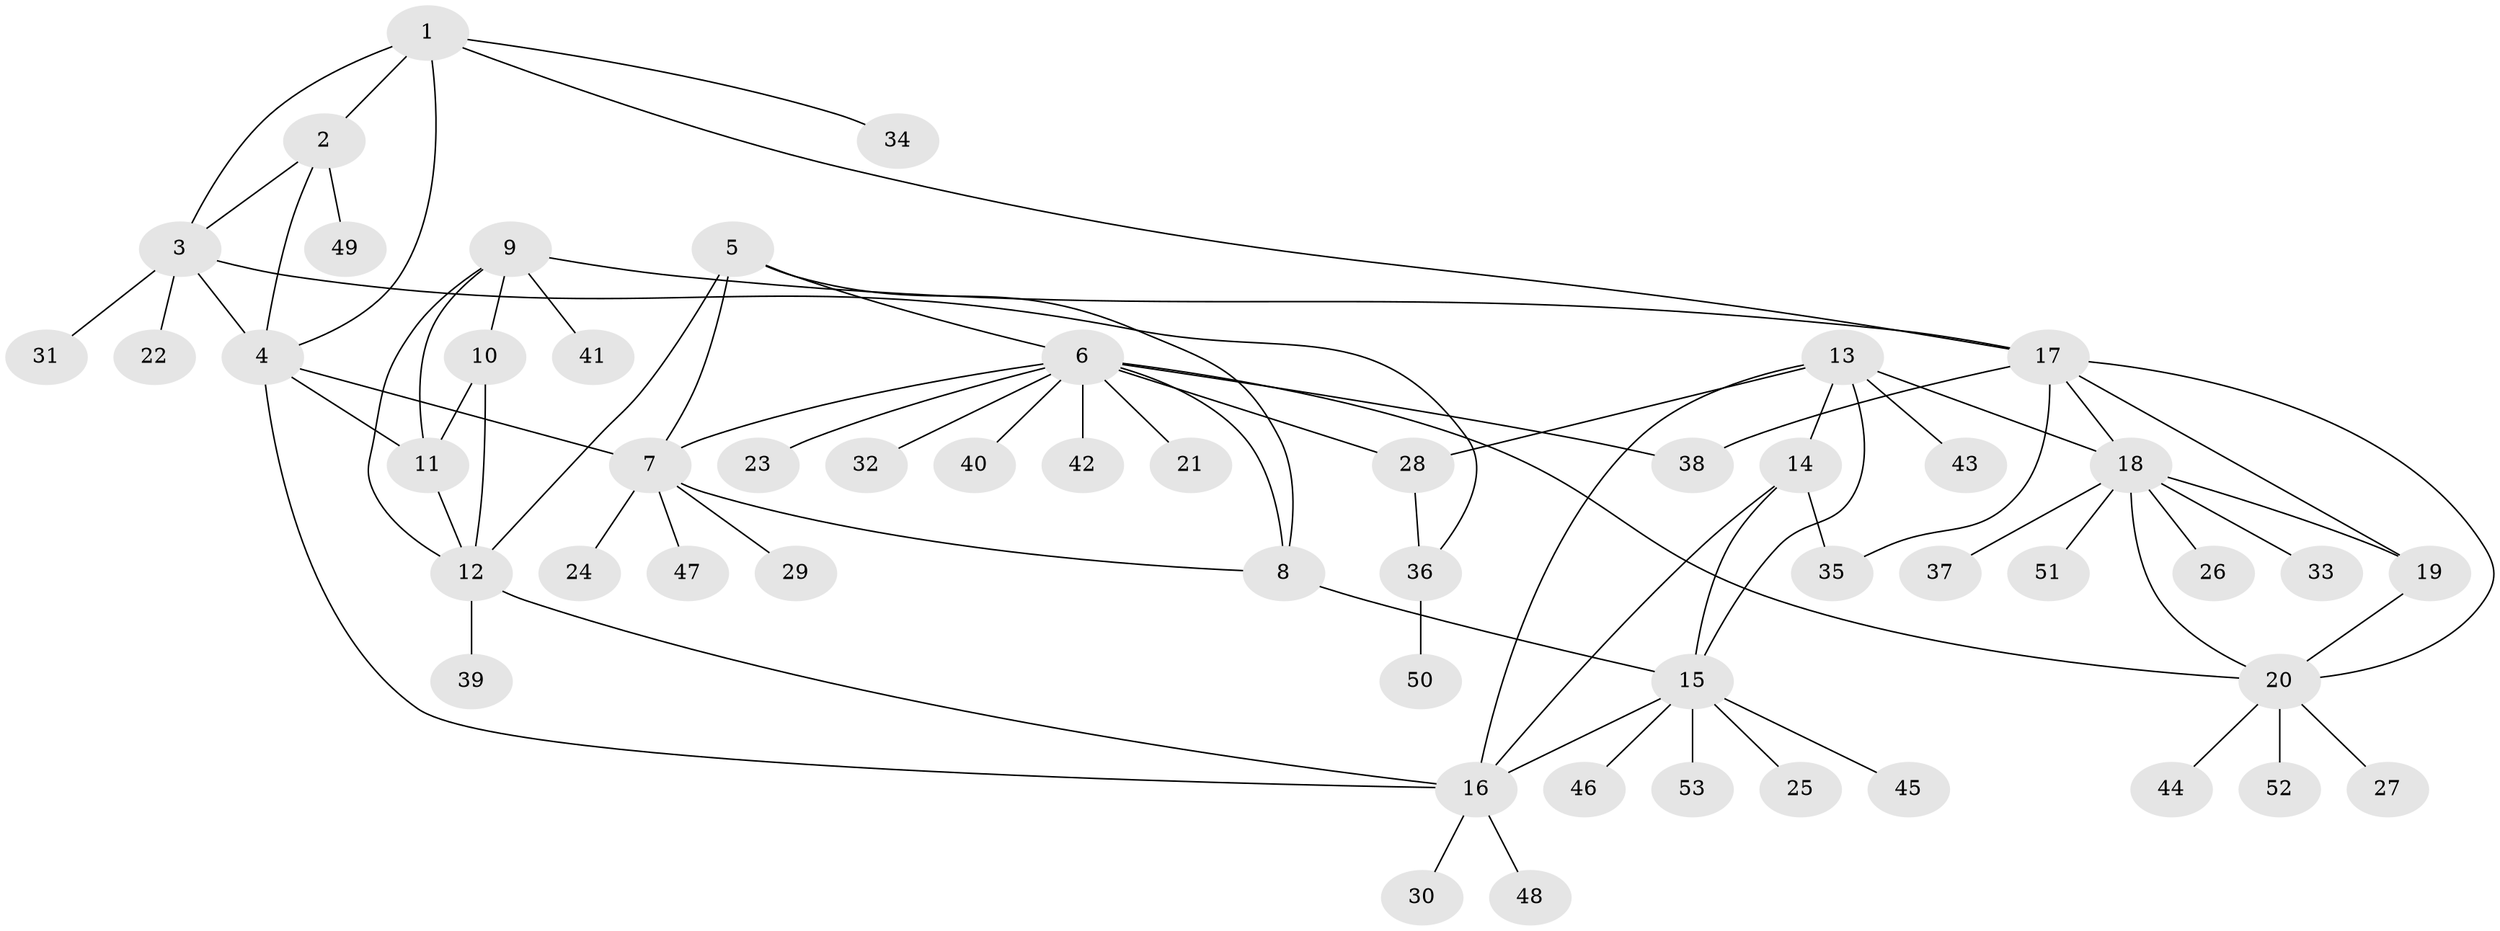 // original degree distribution, {6: 0.023529411764705882, 5: 0.047058823529411764, 7: 0.047058823529411764, 12: 0.011764705882352941, 8: 0.058823529411764705, 3: 0.03529411764705882, 9: 0.023529411764705882, 4: 0.023529411764705882, 1: 0.6235294117647059, 2: 0.10588235294117647}
// Generated by graph-tools (version 1.1) at 2025/52/03/04/25 22:52:23]
// undirected, 53 vertices, 77 edges
graph export_dot {
  node [color=gray90,style=filled];
  1;
  2;
  3;
  4;
  5;
  6;
  7;
  8;
  9;
  10;
  11;
  12;
  13;
  14;
  15;
  16;
  17;
  18;
  19;
  20;
  21;
  22;
  23;
  24;
  25;
  26;
  27;
  28;
  29;
  30;
  31;
  32;
  33;
  34;
  35;
  36;
  37;
  38;
  39;
  40;
  41;
  42;
  43;
  44;
  45;
  46;
  47;
  48;
  49;
  50;
  51;
  52;
  53;
  1 -- 2 [weight=1.0];
  1 -- 3 [weight=1.0];
  1 -- 4 [weight=1.0];
  1 -- 17 [weight=1.0];
  1 -- 34 [weight=1.0];
  2 -- 3 [weight=1.0];
  2 -- 4 [weight=1.0];
  2 -- 49 [weight=1.0];
  3 -- 4 [weight=1.0];
  3 -- 22 [weight=1.0];
  3 -- 31 [weight=1.0];
  3 -- 36 [weight=1.0];
  4 -- 7 [weight=1.0];
  4 -- 11 [weight=1.0];
  4 -- 16 [weight=1.0];
  5 -- 6 [weight=1.0];
  5 -- 7 [weight=1.0];
  5 -- 8 [weight=1.0];
  5 -- 12 [weight=1.0];
  6 -- 7 [weight=1.0];
  6 -- 8 [weight=1.0];
  6 -- 20 [weight=1.0];
  6 -- 21 [weight=1.0];
  6 -- 23 [weight=1.0];
  6 -- 28 [weight=1.0];
  6 -- 32 [weight=1.0];
  6 -- 38 [weight=1.0];
  6 -- 40 [weight=1.0];
  6 -- 42 [weight=1.0];
  7 -- 8 [weight=1.0];
  7 -- 24 [weight=1.0];
  7 -- 29 [weight=1.0];
  7 -- 47 [weight=1.0];
  8 -- 15 [weight=1.0];
  9 -- 10 [weight=1.0];
  9 -- 11 [weight=1.0];
  9 -- 12 [weight=1.0];
  9 -- 17 [weight=1.0];
  9 -- 41 [weight=1.0];
  10 -- 11 [weight=4.0];
  10 -- 12 [weight=1.0];
  11 -- 12 [weight=1.0];
  12 -- 16 [weight=1.0];
  12 -- 39 [weight=1.0];
  13 -- 14 [weight=1.0];
  13 -- 15 [weight=1.0];
  13 -- 16 [weight=1.0];
  13 -- 18 [weight=1.0];
  13 -- 28 [weight=1.0];
  13 -- 43 [weight=1.0];
  14 -- 15 [weight=1.0];
  14 -- 16 [weight=1.0];
  14 -- 35 [weight=1.0];
  15 -- 16 [weight=1.0];
  15 -- 25 [weight=1.0];
  15 -- 45 [weight=1.0];
  15 -- 46 [weight=1.0];
  15 -- 53 [weight=1.0];
  16 -- 30 [weight=1.0];
  16 -- 48 [weight=1.0];
  17 -- 18 [weight=1.0];
  17 -- 19 [weight=1.0];
  17 -- 20 [weight=1.0];
  17 -- 35 [weight=1.0];
  17 -- 38 [weight=1.0];
  18 -- 19 [weight=1.0];
  18 -- 20 [weight=1.0];
  18 -- 26 [weight=1.0];
  18 -- 33 [weight=1.0];
  18 -- 37 [weight=1.0];
  18 -- 51 [weight=1.0];
  19 -- 20 [weight=1.0];
  20 -- 27 [weight=1.0];
  20 -- 44 [weight=1.0];
  20 -- 52 [weight=1.0];
  28 -- 36 [weight=1.0];
  36 -- 50 [weight=1.0];
}
